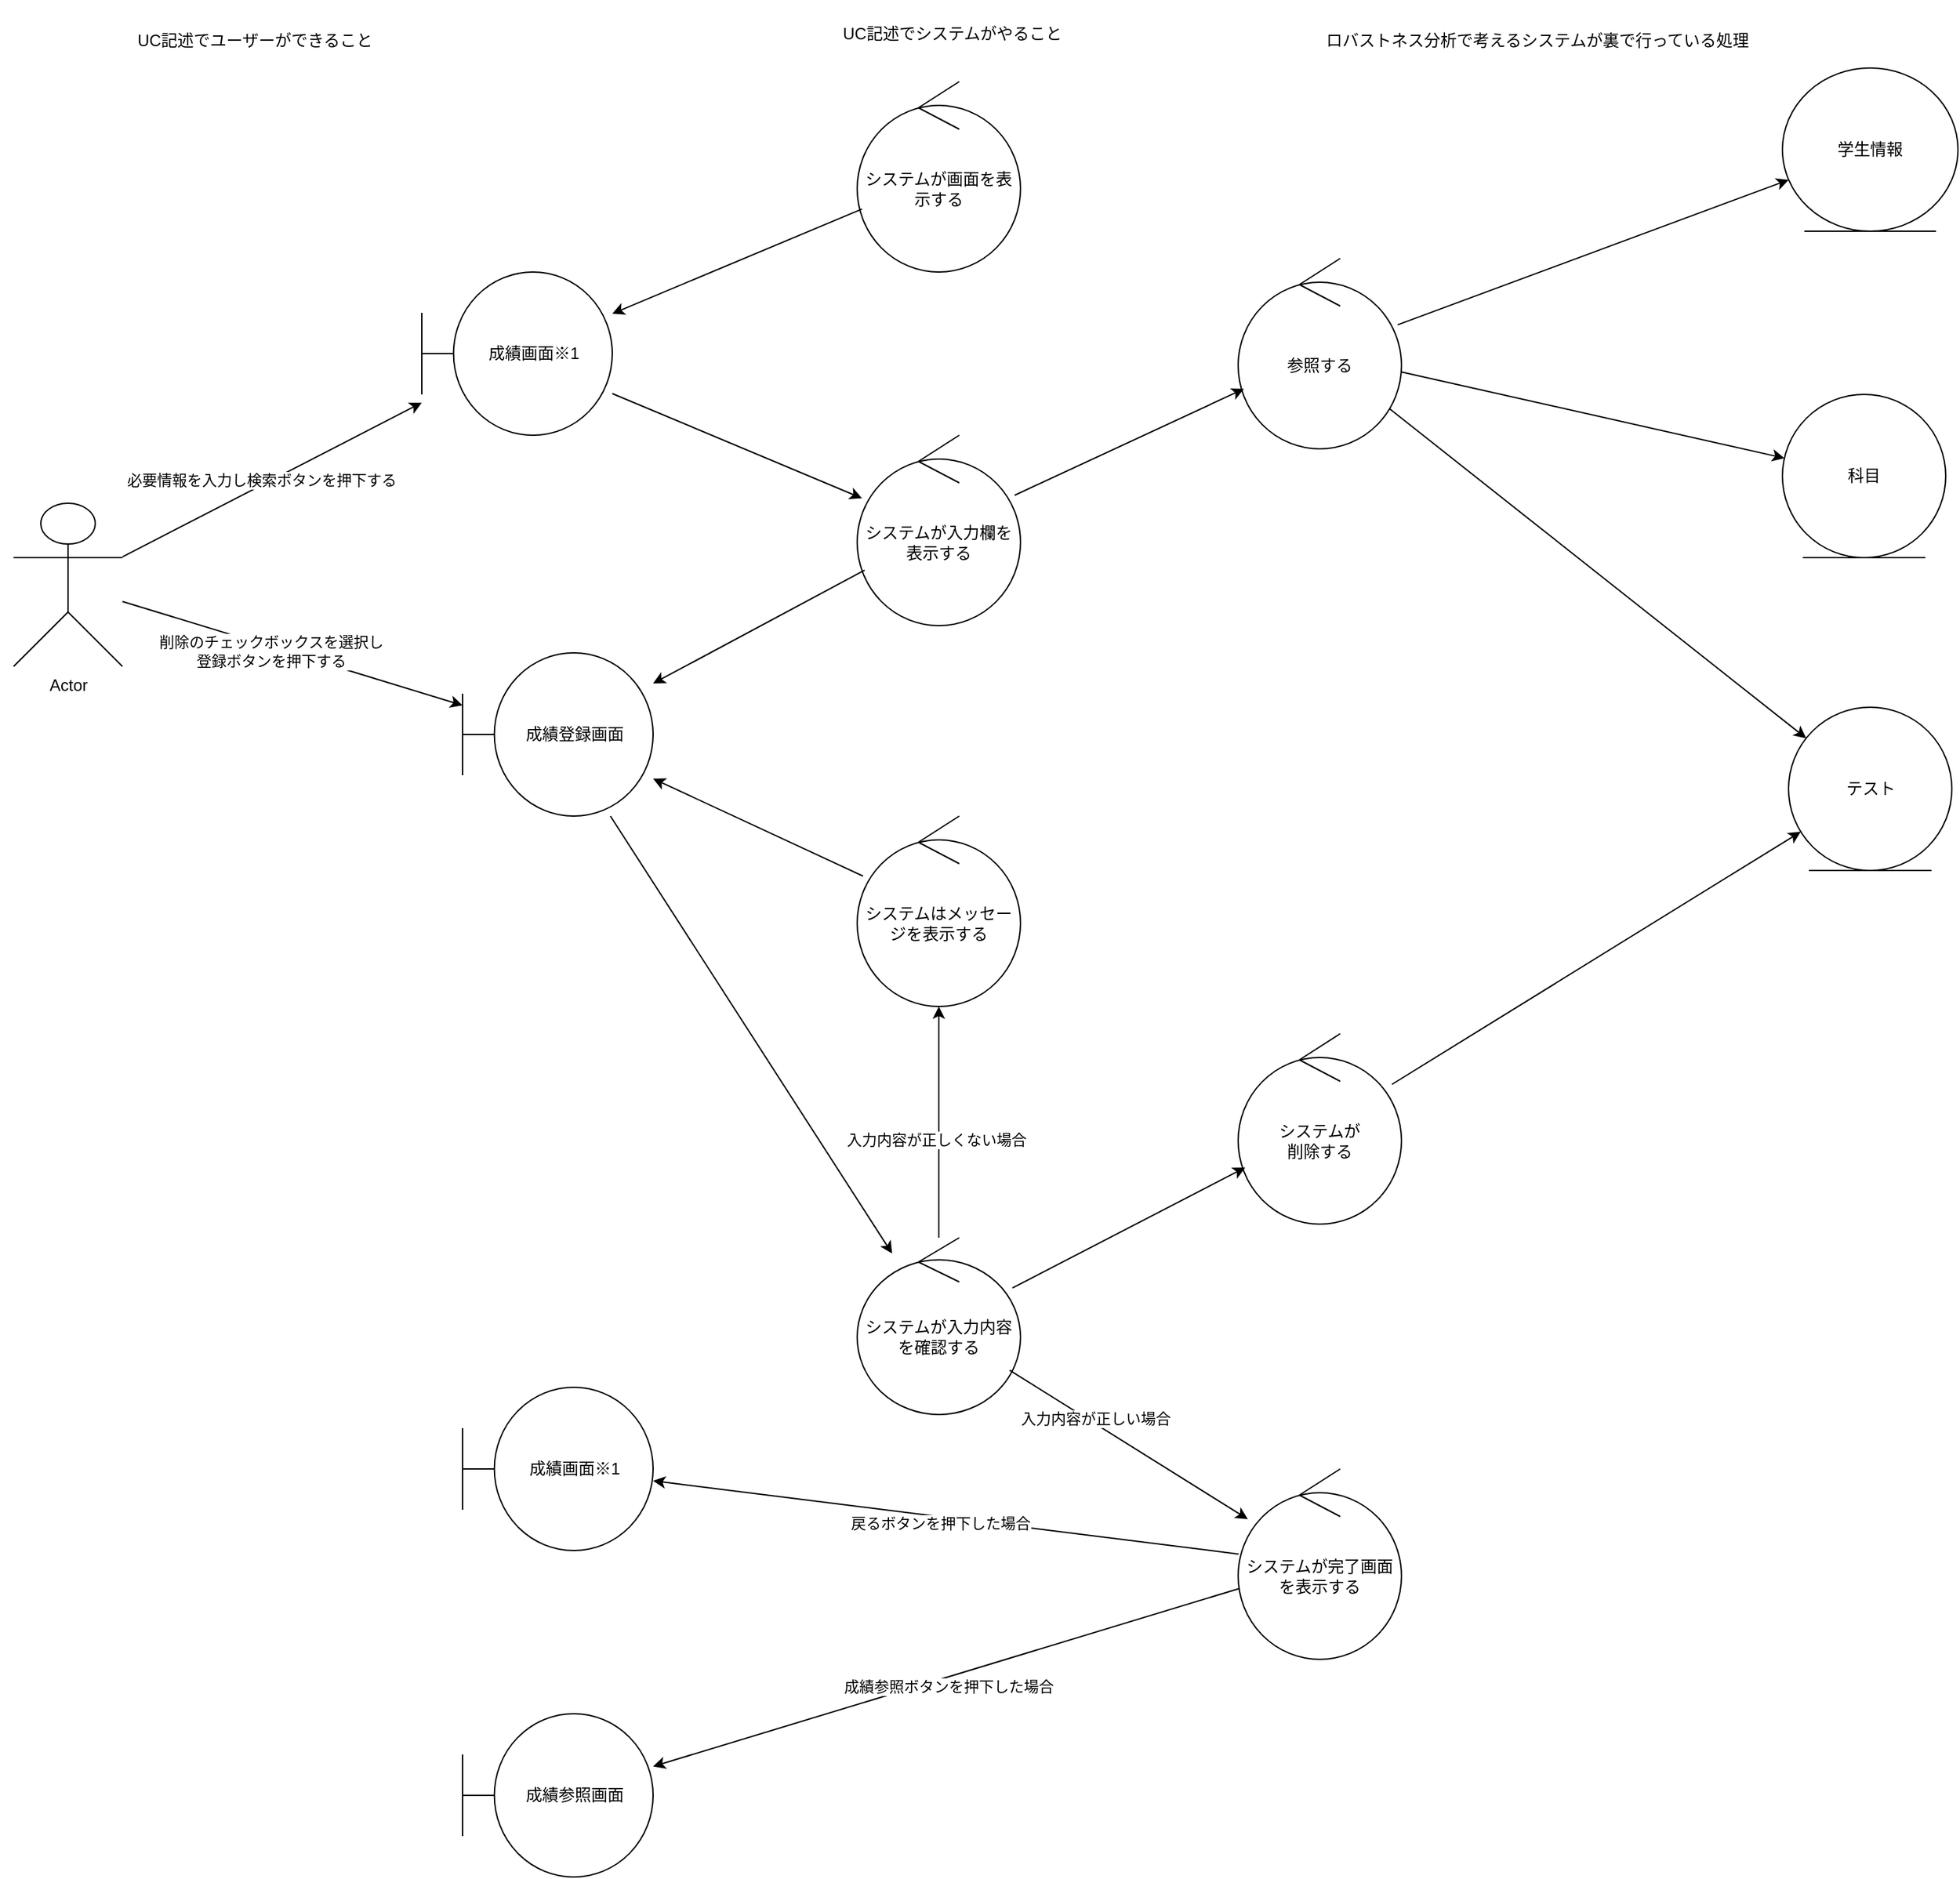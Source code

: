 <mxfile>
    <diagram name="成績削除" id="tPQ_4Ayl8UghLGK6yfs-">
        <mxGraphModel dx="351" dy="604" grid="1" gridSize="10" guides="1" tooltips="1" connect="1" arrows="1" fold="1" page="1" pageScale="1" pageWidth="827" pageHeight="1169" math="0" shadow="0">
            <root>
                <mxCell id="iqGMVEP5Wa7R6HNqfyNU-0"/>
                <mxCell id="iqGMVEP5Wa7R6HNqfyNU-1" parent="iqGMVEP5Wa7R6HNqfyNU-0"/>
                <mxCell id="iqGMVEP5Wa7R6HNqfyNU-5" value="ロバストネス分析で考えるシステムが裏で行っている処理" style="text;html=1;align=center;verticalAlign=middle;whiteSpace=wrap;rounded=0;" parent="iqGMVEP5Wa7R6HNqfyNU-1" vertex="1">
                    <mxGeometry x="1080" y="5" width="360" height="50" as="geometry"/>
                </mxCell>
                <mxCell id="iqGMVEP5Wa7R6HNqfyNU-6" value="UC記述でユーザーができること" style="text;html=1;align=center;verticalAlign=middle;whiteSpace=wrap;rounded=0;" parent="iqGMVEP5Wa7R6HNqfyNU-1" vertex="1">
                    <mxGeometry x="130" width="375" height="60" as="geometry"/>
                </mxCell>
                <mxCell id="iqGMVEP5Wa7R6HNqfyNU-7" value="UC記述でシステムがやること" style="text;html=1;align=center;verticalAlign=middle;whiteSpace=wrap;rounded=0;" parent="iqGMVEP5Wa7R6HNqfyNU-1" vertex="1">
                    <mxGeometry x="650" width="360" height="50" as="geometry"/>
                </mxCell>
                <mxCell id="iqGMVEP5Wa7R6HNqfyNU-8" style="rounded=0;orthogonalLoop=1;jettySize=auto;html=1;" parent="iqGMVEP5Wa7R6HNqfyNU-1" source="iqGMVEP5Wa7R6HNqfyNU-10" target="iqGMVEP5Wa7R6HNqfyNU-15" edge="1">
                    <mxGeometry relative="1" as="geometry">
                        <mxPoint x="300" y="601.17" as="sourcePoint"/>
                        <mxPoint x="637.25" y="353.839" as="targetPoint"/>
                    </mxGeometry>
                </mxCell>
                <mxCell id="iqGMVEP5Wa7R6HNqfyNU-9" value="必要情報を入力し検索ボタンを押下する" style="edgeLabel;html=1;align=center;verticalAlign=middle;resizable=0;points=[];" parent="iqGMVEP5Wa7R6HNqfyNU-8" vertex="1" connectable="0">
                    <mxGeometry x="-0.005" y="3" relative="1" as="geometry">
                        <mxPoint x="-6" y="2" as="offset"/>
                    </mxGeometry>
                </mxCell>
                <mxCell id="iqGMVEP5Wa7R6HNqfyNU-10" value="Actor" style="shape=umlActor;verticalLabelPosition=bottom;verticalAlign=top;html=1;outlineConnect=0;" parent="iqGMVEP5Wa7R6HNqfyNU-1" vertex="1">
                    <mxGeometry x="140" y="370" width="80" height="120" as="geometry"/>
                </mxCell>
                <mxCell id="iqGMVEP5Wa7R6HNqfyNU-11" value="システムはメッセージを表示する" style="ellipse;shape=umlControl;whiteSpace=wrap;html=1;" parent="iqGMVEP5Wa7R6HNqfyNU-1" vertex="1">
                    <mxGeometry x="760" y="600" width="120" height="140" as="geometry"/>
                </mxCell>
                <mxCell id="iqGMVEP5Wa7R6HNqfyNU-12" value="学生情報" style="ellipse;shape=umlEntity;whiteSpace=wrap;html=1;" parent="iqGMVEP5Wa7R6HNqfyNU-1" vertex="1">
                    <mxGeometry x="1440" y="50" width="129" height="120" as="geometry"/>
                </mxCell>
                <mxCell id="iqGMVEP5Wa7R6HNqfyNU-13" value="成績画面※1" style="shape=umlBoundary;whiteSpace=wrap;html=1;" parent="iqGMVEP5Wa7R6HNqfyNU-1" vertex="1">
                    <mxGeometry x="470" y="1020" width="140" height="120" as="geometry"/>
                </mxCell>
                <mxCell id="iqGMVEP5Wa7R6HNqfyNU-14" style="rounded=0;orthogonalLoop=1;jettySize=auto;html=1;" parent="iqGMVEP5Wa7R6HNqfyNU-1" source="iqGMVEP5Wa7R6HNqfyNU-15" target="iqGMVEP5Wa7R6HNqfyNU-16" edge="1">
                    <mxGeometry relative="1" as="geometry"/>
                </mxCell>
                <mxCell id="iqGMVEP5Wa7R6HNqfyNU-15" value="成績画面※1" style="shape=umlBoundary;whiteSpace=wrap;html=1;" parent="iqGMVEP5Wa7R6HNqfyNU-1" vertex="1">
                    <mxGeometry x="440" y="200" width="140" height="120" as="geometry"/>
                </mxCell>
                <mxCell id="iqGMVEP5Wa7R6HNqfyNU-16" value="システムが入力欄を表示する" style="ellipse;shape=umlControl;whiteSpace=wrap;html=1;" parent="iqGMVEP5Wa7R6HNqfyNU-1" vertex="1">
                    <mxGeometry x="760" y="320" width="120" height="140" as="geometry"/>
                </mxCell>
                <mxCell id="iqGMVEP5Wa7R6HNqfyNU-17" style="rounded=0;orthogonalLoop=1;jettySize=auto;html=1;" parent="iqGMVEP5Wa7R6HNqfyNU-1" source="iqGMVEP5Wa7R6HNqfyNU-19" target="iqGMVEP5Wa7R6HNqfyNU-38" edge="1">
                    <mxGeometry relative="1" as="geometry"/>
                </mxCell>
                <mxCell id="iqGMVEP5Wa7R6HNqfyNU-18" value="成績参照ボタンを押下した場合" style="edgeLabel;html=1;align=center;verticalAlign=middle;resizable=0;points=[];" parent="iqGMVEP5Wa7R6HNqfyNU-17" vertex="1" connectable="0">
                    <mxGeometry x="-0.181" y="6" relative="1" as="geometry">
                        <mxPoint x="-40" y="13" as="offset"/>
                    </mxGeometry>
                </mxCell>
                <mxCell id="iqGMVEP5Wa7R6HNqfyNU-19" value="システムが完了画面を表示する" style="ellipse;shape=umlControl;whiteSpace=wrap;html=1;" parent="iqGMVEP5Wa7R6HNqfyNU-1" vertex="1">
                    <mxGeometry x="1040" y="1080" width="120" height="140" as="geometry"/>
                </mxCell>
                <mxCell id="iqGMVEP5Wa7R6HNqfyNU-20" value="システムが画面を表示する" style="ellipse;shape=umlControl;whiteSpace=wrap;html=1;rotation=0;" parent="iqGMVEP5Wa7R6HNqfyNU-1" vertex="1">
                    <mxGeometry x="760" y="60" width="120" height="140" as="geometry"/>
                </mxCell>
                <mxCell id="iqGMVEP5Wa7R6HNqfyNU-21" style="rounded=0;orthogonalLoop=1;jettySize=auto;html=1;" parent="iqGMVEP5Wa7R6HNqfyNU-1" source="iqGMVEP5Wa7R6HNqfyNU-20" target="iqGMVEP5Wa7R6HNqfyNU-15" edge="1">
                    <mxGeometry relative="1" as="geometry"/>
                </mxCell>
                <mxCell id="iqGMVEP5Wa7R6HNqfyNU-22" value="科目" style="ellipse;shape=umlEntity;whiteSpace=wrap;html=1;" parent="iqGMVEP5Wa7R6HNqfyNU-1" vertex="1">
                    <mxGeometry x="1440" y="290" width="120" height="120" as="geometry"/>
                </mxCell>
                <mxCell id="iqGMVEP5Wa7R6HNqfyNU-23" style="rounded=0;orthogonalLoop=1;jettySize=auto;html=1;" parent="iqGMVEP5Wa7R6HNqfyNU-1" source="iqGMVEP5Wa7R6HNqfyNU-26" target="iqGMVEP5Wa7R6HNqfyNU-12" edge="1">
                    <mxGeometry relative="1" as="geometry"/>
                </mxCell>
                <mxCell id="iqGMVEP5Wa7R6HNqfyNU-24" style="rounded=0;orthogonalLoop=1;jettySize=auto;html=1;" parent="iqGMVEP5Wa7R6HNqfyNU-1" source="iqGMVEP5Wa7R6HNqfyNU-26" target="iqGMVEP5Wa7R6HNqfyNU-22" edge="1">
                    <mxGeometry relative="1" as="geometry"/>
                </mxCell>
                <mxCell id="iqGMVEP5Wa7R6HNqfyNU-25" style="rounded=0;orthogonalLoop=1;jettySize=auto;html=1;" parent="iqGMVEP5Wa7R6HNqfyNU-1" source="iqGMVEP5Wa7R6HNqfyNU-26" target="iqGMVEP5Wa7R6HNqfyNU-43" edge="1">
                    <mxGeometry relative="1" as="geometry"/>
                </mxCell>
                <mxCell id="iqGMVEP5Wa7R6HNqfyNU-26" value="参照する" style="ellipse;shape=umlControl;whiteSpace=wrap;html=1;" parent="iqGMVEP5Wa7R6HNqfyNU-1" vertex="1">
                    <mxGeometry x="1040" y="190" width="120" height="140" as="geometry"/>
                </mxCell>
                <mxCell id="iqGMVEP5Wa7R6HNqfyNU-27" style="rounded=0;orthogonalLoop=1;jettySize=auto;html=1;" parent="iqGMVEP5Wa7R6HNqfyNU-1" source="iqGMVEP5Wa7R6HNqfyNU-16" target="iqGMVEP5Wa7R6HNqfyNU-26" edge="1">
                    <mxGeometry relative="1" as="geometry"/>
                </mxCell>
                <mxCell id="iqGMVEP5Wa7R6HNqfyNU-28" value="成績登録画面" style="shape=umlBoundary;whiteSpace=wrap;html=1;" parent="iqGMVEP5Wa7R6HNqfyNU-1" vertex="1">
                    <mxGeometry x="470" y="480" width="140" height="120" as="geometry"/>
                </mxCell>
                <mxCell id="iqGMVEP5Wa7R6HNqfyNU-29" style="rounded=0;orthogonalLoop=1;jettySize=auto;html=1;" parent="iqGMVEP5Wa7R6HNqfyNU-1" source="iqGMVEP5Wa7R6HNqfyNU-16" target="iqGMVEP5Wa7R6HNqfyNU-28" edge="1">
                    <mxGeometry relative="1" as="geometry"/>
                </mxCell>
                <mxCell id="iqGMVEP5Wa7R6HNqfyNU-30" value="" style="endArrow=classic;html=1;rounded=0;" parent="iqGMVEP5Wa7R6HNqfyNU-1" source="iqGMVEP5Wa7R6HNqfyNU-10" target="iqGMVEP5Wa7R6HNqfyNU-28" edge="1">
                    <mxGeometry width="50" height="50" relative="1" as="geometry">
                        <mxPoint x="470" y="680" as="sourcePoint"/>
                        <mxPoint x="520" y="630" as="targetPoint"/>
                    </mxGeometry>
                </mxCell>
                <mxCell id="iqGMVEP5Wa7R6HNqfyNU-31" value="削除のチェックボックスを選択し&lt;div&gt;登録ボタンを押下する&lt;/div&gt;" style="edgeLabel;html=1;align=center;verticalAlign=middle;resizable=0;points=[];" parent="iqGMVEP5Wa7R6HNqfyNU-30" vertex="1" connectable="0">
                    <mxGeometry x="-0.121" y="-3" relative="1" as="geometry">
                        <mxPoint as="offset"/>
                    </mxGeometry>
                </mxCell>
                <mxCell id="iqGMVEP5Wa7R6HNqfyNU-32" value="システムが入力内容を確認する" style="ellipse;shape=umlControl;whiteSpace=wrap;html=1;" parent="iqGMVEP5Wa7R6HNqfyNU-1" vertex="1">
                    <mxGeometry x="760" y="910" width="120" height="130" as="geometry"/>
                </mxCell>
                <mxCell id="iqGMVEP5Wa7R6HNqfyNU-33" style="rounded=0;orthogonalLoop=1;jettySize=auto;html=1;" parent="iqGMVEP5Wa7R6HNqfyNU-1" source="iqGMVEP5Wa7R6HNqfyNU-28" target="iqGMVEP5Wa7R6HNqfyNU-32" edge="1">
                    <mxGeometry relative="1" as="geometry"/>
                </mxCell>
                <mxCell id="iqGMVEP5Wa7R6HNqfyNU-34" style="rounded=0;orthogonalLoop=1;jettySize=auto;html=1;" parent="iqGMVEP5Wa7R6HNqfyNU-1" source="iqGMVEP5Wa7R6HNqfyNU-32" target="iqGMVEP5Wa7R6HNqfyNU-11" edge="1">
                    <mxGeometry relative="1" as="geometry">
                        <mxPoint x="785" y="810" as="targetPoint"/>
                    </mxGeometry>
                </mxCell>
                <mxCell id="iqGMVEP5Wa7R6HNqfyNU-35" value="入力内容が正しくない場合" style="edgeLabel;html=1;align=center;verticalAlign=middle;resizable=0;points=[];" parent="iqGMVEP5Wa7R6HNqfyNU-34" vertex="1" connectable="0">
                    <mxGeometry x="-0.151" y="2" relative="1" as="geometry">
                        <mxPoint as="offset"/>
                    </mxGeometry>
                </mxCell>
                <mxCell id="iqGMVEP5Wa7R6HNqfyNU-36" style="rounded=0;orthogonalLoop=1;jettySize=auto;html=1;" parent="iqGMVEP5Wa7R6HNqfyNU-1" source="iqGMVEP5Wa7R6HNqfyNU-32" target="iqGMVEP5Wa7R6HNqfyNU-19" edge="1">
                    <mxGeometry relative="1" as="geometry"/>
                </mxCell>
                <mxCell id="5tqwW3MsDY9AGQh4rulx-0" value="入力内容が正しい場合" style="edgeLabel;html=1;align=center;verticalAlign=middle;resizable=0;points=[];" parent="iqGMVEP5Wa7R6HNqfyNU-36" vertex="1" connectable="0">
                    <mxGeometry x="-0.298" y="4" relative="1" as="geometry">
                        <mxPoint x="-1" as="offset"/>
                    </mxGeometry>
                </mxCell>
                <mxCell id="iqGMVEP5Wa7R6HNqfyNU-37" style="rounded=0;orthogonalLoop=1;jettySize=auto;html=1;" parent="iqGMVEP5Wa7R6HNqfyNU-1" source="iqGMVEP5Wa7R6HNqfyNU-11" target="iqGMVEP5Wa7R6HNqfyNU-28" edge="1">
                    <mxGeometry relative="1" as="geometry"/>
                </mxCell>
                <mxCell id="iqGMVEP5Wa7R6HNqfyNU-38" value="成績参照画面" style="shape=umlBoundary;whiteSpace=wrap;html=1;" parent="iqGMVEP5Wa7R6HNqfyNU-1" vertex="1">
                    <mxGeometry x="470" y="1260" width="140" height="120" as="geometry"/>
                </mxCell>
                <mxCell id="iqGMVEP5Wa7R6HNqfyNU-39" style="rounded=0;orthogonalLoop=1;jettySize=auto;html=1;" parent="iqGMVEP5Wa7R6HNqfyNU-1" source="iqGMVEP5Wa7R6HNqfyNU-19" target="iqGMVEP5Wa7R6HNqfyNU-13" edge="1">
                    <mxGeometry relative="1" as="geometry"/>
                </mxCell>
                <mxCell id="iqGMVEP5Wa7R6HNqfyNU-40" value="戻るボタンを押下した場合" style="edgeLabel;html=1;align=center;verticalAlign=middle;resizable=0;points=[];" parent="iqGMVEP5Wa7R6HNqfyNU-39" vertex="1" connectable="0">
                    <mxGeometry x="0.09" y="3" relative="1" as="geometry">
                        <mxPoint x="15" y="4" as="offset"/>
                    </mxGeometry>
                </mxCell>
                <mxCell id="iqGMVEP5Wa7R6HNqfyNU-41" style="rounded=0;orthogonalLoop=1;jettySize=auto;html=1;" parent="iqGMVEP5Wa7R6HNqfyNU-1" source="iqGMVEP5Wa7R6HNqfyNU-42" target="iqGMVEP5Wa7R6HNqfyNU-43" edge="1">
                    <mxGeometry relative="1" as="geometry"/>
                </mxCell>
                <mxCell id="iqGMVEP5Wa7R6HNqfyNU-42" value="システムが&lt;div&gt;削除する&lt;/div&gt;" style="ellipse;shape=umlControl;whiteSpace=wrap;html=1;" parent="iqGMVEP5Wa7R6HNqfyNU-1" vertex="1">
                    <mxGeometry x="1040" y="760" width="120" height="140" as="geometry"/>
                </mxCell>
                <mxCell id="iqGMVEP5Wa7R6HNqfyNU-43" value="テスト" style="ellipse;shape=umlEntity;whiteSpace=wrap;html=1;" parent="iqGMVEP5Wa7R6HNqfyNU-1" vertex="1">
                    <mxGeometry x="1444.5" y="520" width="120" height="120" as="geometry"/>
                </mxCell>
                <mxCell id="iqGMVEP5Wa7R6HNqfyNU-44" style="rounded=0;orthogonalLoop=1;jettySize=auto;html=1;" parent="iqGMVEP5Wa7R6HNqfyNU-1" source="iqGMVEP5Wa7R6HNqfyNU-32" target="iqGMVEP5Wa7R6HNqfyNU-42" edge="1">
                    <mxGeometry relative="1" as="geometry">
                        <mxPoint x="1105" y="840" as="targetPoint"/>
                    </mxGeometry>
                </mxCell>
            </root>
        </mxGraphModel>
    </diagram>
    <diagram name="成績登録" id="ZHBJEaq8kJ1HnSi4iVbD">
        <mxGraphModel dx="351" dy="604" grid="1" gridSize="10" guides="1" tooltips="1" connect="1" arrows="1" fold="1" page="1" pageScale="1" pageWidth="827" pageHeight="1169" math="0" shadow="0">
            <root>
                <mxCell id="27xLMo3zMggR8MKHDlqW-0"/>
                <mxCell id="27xLMo3zMggR8MKHDlqW-1" parent="27xLMo3zMggR8MKHDlqW-0"/>
                <mxCell id="27xLMo3zMggR8MKHDlqW-2" value="ロバストネス分析で考えるシステムが裏で行っている処理" style="text;html=1;align=center;verticalAlign=middle;whiteSpace=wrap;rounded=0;" parent="27xLMo3zMggR8MKHDlqW-1" vertex="1">
                    <mxGeometry x="1080" y="5" width="360" height="50" as="geometry"/>
                </mxCell>
                <mxCell id="27xLMo3zMggR8MKHDlqW-3" value="UC記述でユーザーができること" style="text;html=1;align=center;verticalAlign=middle;whiteSpace=wrap;rounded=0;" parent="27xLMo3zMggR8MKHDlqW-1" vertex="1">
                    <mxGeometry x="130" width="375" height="60" as="geometry"/>
                </mxCell>
                <mxCell id="27xLMo3zMggR8MKHDlqW-4" value="UC記述でシステムがやること" style="text;html=1;align=center;verticalAlign=middle;whiteSpace=wrap;rounded=0;" parent="27xLMo3zMggR8MKHDlqW-1" vertex="1">
                    <mxGeometry x="650" width="360" height="50" as="geometry"/>
                </mxCell>
                <mxCell id="27xLMo3zMggR8MKHDlqW-5" style="rounded=0;orthogonalLoop=1;jettySize=auto;html=1;" parent="27xLMo3zMggR8MKHDlqW-1" source="27xLMo3zMggR8MKHDlqW-7" target="27xLMo3zMggR8MKHDlqW-12" edge="1">
                    <mxGeometry relative="1" as="geometry">
                        <mxPoint x="300" y="601.17" as="sourcePoint"/>
                        <mxPoint x="637.25" y="353.839" as="targetPoint"/>
                    </mxGeometry>
                </mxCell>
                <mxCell id="27xLMo3zMggR8MKHDlqW-6" value="必要情報を入力し検索ボタンを押下する" style="edgeLabel;html=1;align=center;verticalAlign=middle;resizable=0;points=[];" parent="27xLMo3zMggR8MKHDlqW-5" vertex="1" connectable="0">
                    <mxGeometry x="-0.005" y="3" relative="1" as="geometry">
                        <mxPoint x="-6" y="2" as="offset"/>
                    </mxGeometry>
                </mxCell>
                <mxCell id="27xLMo3zMggR8MKHDlqW-7" value="Actor" style="shape=umlActor;verticalLabelPosition=bottom;verticalAlign=top;html=1;outlineConnect=0;" parent="27xLMo3zMggR8MKHDlqW-1" vertex="1">
                    <mxGeometry x="140" y="370" width="80" height="120" as="geometry"/>
                </mxCell>
                <mxCell id="27xLMo3zMggR8MKHDlqW-8" value="システムはメッセージを表示する" style="ellipse;shape=umlControl;whiteSpace=wrap;html=1;" parent="27xLMo3zMggR8MKHDlqW-1" vertex="1">
                    <mxGeometry x="760" y="600" width="120" height="140" as="geometry"/>
                </mxCell>
                <mxCell id="27xLMo3zMggR8MKHDlqW-9" value="学生情報" style="ellipse;shape=umlEntity;whiteSpace=wrap;html=1;" parent="27xLMo3zMggR8MKHDlqW-1" vertex="1">
                    <mxGeometry x="1440" y="50" width="129" height="120" as="geometry"/>
                </mxCell>
                <mxCell id="27xLMo3zMggR8MKHDlqW-10" value="成績画面※1" style="shape=umlBoundary;whiteSpace=wrap;html=1;" parent="27xLMo3zMggR8MKHDlqW-1" vertex="1">
                    <mxGeometry x="470" y="1020" width="140" height="120" as="geometry"/>
                </mxCell>
                <mxCell id="27xLMo3zMggR8MKHDlqW-11" style="rounded=0;orthogonalLoop=1;jettySize=auto;html=1;" parent="27xLMo3zMggR8MKHDlqW-1" source="27xLMo3zMggR8MKHDlqW-12" target="27xLMo3zMggR8MKHDlqW-13" edge="1">
                    <mxGeometry relative="1" as="geometry"/>
                </mxCell>
                <mxCell id="27xLMo3zMggR8MKHDlqW-12" value="成績画面※1" style="shape=umlBoundary;whiteSpace=wrap;html=1;" parent="27xLMo3zMggR8MKHDlqW-1" vertex="1">
                    <mxGeometry x="440" y="200" width="140" height="120" as="geometry"/>
                </mxCell>
                <mxCell id="27xLMo3zMggR8MKHDlqW-13" value="システムが入力欄を表示する" style="ellipse;shape=umlControl;whiteSpace=wrap;html=1;" parent="27xLMo3zMggR8MKHDlqW-1" vertex="1">
                    <mxGeometry x="760" y="320" width="120" height="140" as="geometry"/>
                </mxCell>
                <mxCell id="27xLMo3zMggR8MKHDlqW-14" style="rounded=0;orthogonalLoop=1;jettySize=auto;html=1;" parent="27xLMo3zMggR8MKHDlqW-1" source="27xLMo3zMggR8MKHDlqW-16" target="27xLMo3zMggR8MKHDlqW-36" edge="1">
                    <mxGeometry relative="1" as="geometry"/>
                </mxCell>
                <mxCell id="27xLMo3zMggR8MKHDlqW-15" value="成績参照ボタンを押下した場合" style="edgeLabel;html=1;align=center;verticalAlign=middle;resizable=0;points=[];" parent="27xLMo3zMggR8MKHDlqW-14" vertex="1" connectable="0">
                    <mxGeometry x="-0.181" y="6" relative="1" as="geometry">
                        <mxPoint x="-40" y="13" as="offset"/>
                    </mxGeometry>
                </mxCell>
                <mxCell id="27xLMo3zMggR8MKHDlqW-16" value="システムが完了画面を表示する" style="ellipse;shape=umlControl;whiteSpace=wrap;html=1;" parent="27xLMo3zMggR8MKHDlqW-1" vertex="1">
                    <mxGeometry x="1040" y="1080" width="120" height="140" as="geometry"/>
                </mxCell>
                <mxCell id="27xLMo3zMggR8MKHDlqW-17" value="システムが画面を表示する" style="ellipse;shape=umlControl;whiteSpace=wrap;html=1;rotation=0;" parent="27xLMo3zMggR8MKHDlqW-1" vertex="1">
                    <mxGeometry x="760" y="60" width="120" height="140" as="geometry"/>
                </mxCell>
                <mxCell id="27xLMo3zMggR8MKHDlqW-18" style="rounded=0;orthogonalLoop=1;jettySize=auto;html=1;" parent="27xLMo3zMggR8MKHDlqW-1" source="27xLMo3zMggR8MKHDlqW-17" target="27xLMo3zMggR8MKHDlqW-12" edge="1">
                    <mxGeometry relative="1" as="geometry"/>
                </mxCell>
                <mxCell id="27xLMo3zMggR8MKHDlqW-19" value="科目" style="ellipse;shape=umlEntity;whiteSpace=wrap;html=1;" parent="27xLMo3zMggR8MKHDlqW-1" vertex="1">
                    <mxGeometry x="1440" y="290" width="120" height="120" as="geometry"/>
                </mxCell>
                <mxCell id="27xLMo3zMggR8MKHDlqW-20" style="rounded=0;orthogonalLoop=1;jettySize=auto;html=1;" parent="27xLMo3zMggR8MKHDlqW-1" source="27xLMo3zMggR8MKHDlqW-23" target="27xLMo3zMggR8MKHDlqW-9" edge="1">
                    <mxGeometry relative="1" as="geometry"/>
                </mxCell>
                <mxCell id="27xLMo3zMggR8MKHDlqW-21" style="rounded=0;orthogonalLoop=1;jettySize=auto;html=1;" parent="27xLMo3zMggR8MKHDlqW-1" source="27xLMo3zMggR8MKHDlqW-23" target="27xLMo3zMggR8MKHDlqW-19" edge="1">
                    <mxGeometry relative="1" as="geometry"/>
                </mxCell>
                <mxCell id="27xLMo3zMggR8MKHDlqW-22" style="rounded=0;orthogonalLoop=1;jettySize=auto;html=1;" parent="27xLMo3zMggR8MKHDlqW-1" source="27xLMo3zMggR8MKHDlqW-23" target="27xLMo3zMggR8MKHDlqW-41" edge="1">
                    <mxGeometry relative="1" as="geometry"/>
                </mxCell>
                <mxCell id="27xLMo3zMggR8MKHDlqW-23" value="参照する" style="ellipse;shape=umlControl;whiteSpace=wrap;html=1;" parent="27xLMo3zMggR8MKHDlqW-1" vertex="1">
                    <mxGeometry x="1040" y="190" width="120" height="140" as="geometry"/>
                </mxCell>
                <mxCell id="27xLMo3zMggR8MKHDlqW-24" style="rounded=0;orthogonalLoop=1;jettySize=auto;html=1;" parent="27xLMo3zMggR8MKHDlqW-1" source="27xLMo3zMggR8MKHDlqW-13" target="27xLMo3zMggR8MKHDlqW-23" edge="1">
                    <mxGeometry relative="1" as="geometry"/>
                </mxCell>
                <mxCell id="27xLMo3zMggR8MKHDlqW-25" value="成績登録画面" style="shape=umlBoundary;whiteSpace=wrap;html=1;" parent="27xLMo3zMggR8MKHDlqW-1" vertex="1">
                    <mxGeometry x="470" y="480" width="140" height="120" as="geometry"/>
                </mxCell>
                <mxCell id="27xLMo3zMggR8MKHDlqW-26" style="rounded=0;orthogonalLoop=1;jettySize=auto;html=1;" parent="27xLMo3zMggR8MKHDlqW-1" source="27xLMo3zMggR8MKHDlqW-13" target="27xLMo3zMggR8MKHDlqW-25" edge="1">
                    <mxGeometry relative="1" as="geometry"/>
                </mxCell>
                <mxCell id="27xLMo3zMggR8MKHDlqW-27" value="" style="endArrow=classic;html=1;rounded=0;" parent="27xLMo3zMggR8MKHDlqW-1" source="27xLMo3zMggR8MKHDlqW-7" target="27xLMo3zMggR8MKHDlqW-25" edge="1">
                    <mxGeometry width="50" height="50" relative="1" as="geometry">
                        <mxPoint x="470" y="680" as="sourcePoint"/>
                        <mxPoint x="520" y="630" as="targetPoint"/>
                    </mxGeometry>
                </mxCell>
                <mxCell id="27xLMo3zMggR8MKHDlqW-28" value="必要情報を入力し登録ボタンを押下する" style="edgeLabel;html=1;align=center;verticalAlign=middle;resizable=0;points=[];" parent="27xLMo3zMggR8MKHDlqW-27" vertex="1" connectable="0">
                    <mxGeometry x="-0.121" y="-3" relative="1" as="geometry">
                        <mxPoint as="offset"/>
                    </mxGeometry>
                </mxCell>
                <mxCell id="27xLMo3zMggR8MKHDlqW-29" value="システムが入力内容を確認する" style="ellipse;shape=umlControl;whiteSpace=wrap;html=1;" parent="27xLMo3zMggR8MKHDlqW-1" vertex="1">
                    <mxGeometry x="760" y="910" width="120" height="130" as="geometry"/>
                </mxCell>
                <mxCell id="27xLMo3zMggR8MKHDlqW-30" style="rounded=0;orthogonalLoop=1;jettySize=auto;html=1;" parent="27xLMo3zMggR8MKHDlqW-1" source="27xLMo3zMggR8MKHDlqW-25" target="27xLMo3zMggR8MKHDlqW-29" edge="1">
                    <mxGeometry relative="1" as="geometry"/>
                </mxCell>
                <mxCell id="27xLMo3zMggR8MKHDlqW-31" style="rounded=0;orthogonalLoop=1;jettySize=auto;html=1;" parent="27xLMo3zMggR8MKHDlqW-1" source="27xLMo3zMggR8MKHDlqW-29" target="27xLMo3zMggR8MKHDlqW-8" edge="1">
                    <mxGeometry relative="1" as="geometry">
                        <mxPoint x="785" y="810" as="targetPoint"/>
                    </mxGeometry>
                </mxCell>
                <mxCell id="27xLMo3zMggR8MKHDlqW-32" value="入力内容が正しくない場合" style="edgeLabel;html=1;align=center;verticalAlign=middle;resizable=0;points=[];" parent="27xLMo3zMggR8MKHDlqW-31" vertex="1" connectable="0">
                    <mxGeometry x="-0.151" y="2" relative="1" as="geometry">
                        <mxPoint as="offset"/>
                    </mxGeometry>
                </mxCell>
                <mxCell id="27xLMo3zMggR8MKHDlqW-33" style="rounded=0;orthogonalLoop=1;jettySize=auto;html=1;" parent="27xLMo3zMggR8MKHDlqW-1" source="27xLMo3zMggR8MKHDlqW-29" target="27xLMo3zMggR8MKHDlqW-16" edge="1">
                    <mxGeometry relative="1" as="geometry"/>
                </mxCell>
                <mxCell id="27xLMo3zMggR8MKHDlqW-34" value="入力内容が正しい場合" style="edgeLabel;html=1;align=center;verticalAlign=middle;resizable=0;points=[];" parent="27xLMo3zMggR8MKHDlqW-33" vertex="1" connectable="0">
                    <mxGeometry x="-0.298" y="4" relative="1" as="geometry">
                        <mxPoint x="-1" as="offset"/>
                    </mxGeometry>
                </mxCell>
                <mxCell id="27xLMo3zMggR8MKHDlqW-35" style="rounded=0;orthogonalLoop=1;jettySize=auto;html=1;" parent="27xLMo3zMggR8MKHDlqW-1" source="27xLMo3zMggR8MKHDlqW-8" target="27xLMo3zMggR8MKHDlqW-25" edge="1">
                    <mxGeometry relative="1" as="geometry"/>
                </mxCell>
                <mxCell id="27xLMo3zMggR8MKHDlqW-36" value="成績参照画面" style="shape=umlBoundary;whiteSpace=wrap;html=1;" parent="27xLMo3zMggR8MKHDlqW-1" vertex="1">
                    <mxGeometry x="470" y="1260" width="140" height="120" as="geometry"/>
                </mxCell>
                <mxCell id="27xLMo3zMggR8MKHDlqW-37" style="rounded=0;orthogonalLoop=1;jettySize=auto;html=1;" parent="27xLMo3zMggR8MKHDlqW-1" source="27xLMo3zMggR8MKHDlqW-16" target="27xLMo3zMggR8MKHDlqW-10" edge="1">
                    <mxGeometry relative="1" as="geometry"/>
                </mxCell>
                <mxCell id="27xLMo3zMggR8MKHDlqW-38" value="戻るボタンを押下した場合" style="edgeLabel;html=1;align=center;verticalAlign=middle;resizable=0;points=[];" parent="27xLMo3zMggR8MKHDlqW-37" vertex="1" connectable="0">
                    <mxGeometry x="0.09" y="3" relative="1" as="geometry">
                        <mxPoint x="15" y="4" as="offset"/>
                    </mxGeometry>
                </mxCell>
                <mxCell id="27xLMo3zMggR8MKHDlqW-39" style="rounded=0;orthogonalLoop=1;jettySize=auto;html=1;" parent="27xLMo3zMggR8MKHDlqW-1" source="27xLMo3zMggR8MKHDlqW-40" target="27xLMo3zMggR8MKHDlqW-41" edge="1">
                    <mxGeometry relative="1" as="geometry"/>
                </mxCell>
                <mxCell id="27xLMo3zMggR8MKHDlqW-40" value="システムが&lt;div&gt;登録する&lt;/div&gt;" style="ellipse;shape=umlControl;whiteSpace=wrap;html=1;" parent="27xLMo3zMggR8MKHDlqW-1" vertex="1">
                    <mxGeometry x="1040" y="760" width="120" height="140" as="geometry"/>
                </mxCell>
                <mxCell id="27xLMo3zMggR8MKHDlqW-41" value="テスト" style="ellipse;shape=umlEntity;whiteSpace=wrap;html=1;" parent="27xLMo3zMggR8MKHDlqW-1" vertex="1">
                    <mxGeometry x="1444.5" y="520" width="120" height="120" as="geometry"/>
                </mxCell>
                <mxCell id="27xLMo3zMggR8MKHDlqW-42" style="rounded=0;orthogonalLoop=1;jettySize=auto;html=1;" parent="27xLMo3zMggR8MKHDlqW-1" source="27xLMo3zMggR8MKHDlqW-29" target="27xLMo3zMggR8MKHDlqW-40" edge="1">
                    <mxGeometry relative="1" as="geometry">
                        <mxPoint x="1105" y="840" as="targetPoint"/>
                    </mxGeometry>
                </mxCell>
            </root>
        </mxGraphModel>
    </diagram>
    <diagram name="成績更新" id="1B8FbbC8Jbc4BjmXwOCe">
        <mxGraphModel dx="351" dy="604" grid="1" gridSize="10" guides="1" tooltips="1" connect="1" arrows="1" fold="1" page="1" pageScale="1" pageWidth="827" pageHeight="1169" math="0" shadow="0">
            <root>
                <mxCell id="mTkdLLw_qoeL-EFixERw-0"/>
                <mxCell id="mTkdLLw_qoeL-EFixERw-1" parent="mTkdLLw_qoeL-EFixERw-0"/>
                <mxCell id="mTkdLLw_qoeL-EFixERw-2" value="ロバストネス分析で考えるシステムが裏で行っている処理" style="text;html=1;align=center;verticalAlign=middle;whiteSpace=wrap;rounded=0;" parent="mTkdLLw_qoeL-EFixERw-1" vertex="1">
                    <mxGeometry x="1080" y="5" width="360" height="50" as="geometry"/>
                </mxCell>
                <mxCell id="mTkdLLw_qoeL-EFixERw-3" value="UC記述でユーザーができること" style="text;html=1;align=center;verticalAlign=middle;whiteSpace=wrap;rounded=0;" parent="mTkdLLw_qoeL-EFixERw-1" vertex="1">
                    <mxGeometry x="130" width="375" height="60" as="geometry"/>
                </mxCell>
                <mxCell id="mTkdLLw_qoeL-EFixERw-4" value="UC記述でシステムがやること" style="text;html=1;align=center;verticalAlign=middle;whiteSpace=wrap;rounded=0;" parent="mTkdLLw_qoeL-EFixERw-1" vertex="1">
                    <mxGeometry x="650" width="360" height="50" as="geometry"/>
                </mxCell>
                <mxCell id="mTkdLLw_qoeL-EFixERw-5" style="rounded=0;orthogonalLoop=1;jettySize=auto;html=1;" parent="mTkdLLw_qoeL-EFixERw-1" source="mTkdLLw_qoeL-EFixERw-7" target="mTkdLLw_qoeL-EFixERw-12" edge="1">
                    <mxGeometry relative="1" as="geometry">
                        <mxPoint x="300" y="601.17" as="sourcePoint"/>
                        <mxPoint x="637.25" y="353.839" as="targetPoint"/>
                    </mxGeometry>
                </mxCell>
                <mxCell id="mTkdLLw_qoeL-EFixERw-6" value="必要情報を入力し検索ボタンを押下する" style="edgeLabel;html=1;align=center;verticalAlign=middle;resizable=0;points=[];" parent="mTkdLLw_qoeL-EFixERw-5" vertex="1" connectable="0">
                    <mxGeometry x="-0.005" y="3" relative="1" as="geometry">
                        <mxPoint x="-6" y="2" as="offset"/>
                    </mxGeometry>
                </mxCell>
                <mxCell id="mTkdLLw_qoeL-EFixERw-7" value="Actor" style="shape=umlActor;verticalLabelPosition=bottom;verticalAlign=top;html=1;outlineConnect=0;" parent="mTkdLLw_qoeL-EFixERw-1" vertex="1">
                    <mxGeometry x="140" y="370" width="80" height="120" as="geometry"/>
                </mxCell>
                <mxCell id="mTkdLLw_qoeL-EFixERw-8" value="システムはメッセージを表示する" style="ellipse;shape=umlControl;whiteSpace=wrap;html=1;" parent="mTkdLLw_qoeL-EFixERw-1" vertex="1">
                    <mxGeometry x="760" y="600" width="120" height="140" as="geometry"/>
                </mxCell>
                <mxCell id="mTkdLLw_qoeL-EFixERw-9" value="学生情報" style="ellipse;shape=umlEntity;whiteSpace=wrap;html=1;" parent="mTkdLLw_qoeL-EFixERw-1" vertex="1">
                    <mxGeometry x="1440" y="50" width="129" height="120" as="geometry"/>
                </mxCell>
                <mxCell id="mTkdLLw_qoeL-EFixERw-10" value="成績画面※1" style="shape=umlBoundary;whiteSpace=wrap;html=1;" parent="mTkdLLw_qoeL-EFixERw-1" vertex="1">
                    <mxGeometry x="470" y="1020" width="140" height="120" as="geometry"/>
                </mxCell>
                <mxCell id="mTkdLLw_qoeL-EFixERw-11" style="rounded=0;orthogonalLoop=1;jettySize=auto;html=1;" parent="mTkdLLw_qoeL-EFixERw-1" source="mTkdLLw_qoeL-EFixERw-12" target="mTkdLLw_qoeL-EFixERw-13" edge="1">
                    <mxGeometry relative="1" as="geometry"/>
                </mxCell>
                <mxCell id="mTkdLLw_qoeL-EFixERw-12" value="成績画面※1" style="shape=umlBoundary;whiteSpace=wrap;html=1;" parent="mTkdLLw_qoeL-EFixERw-1" vertex="1">
                    <mxGeometry x="440" y="200" width="140" height="120" as="geometry"/>
                </mxCell>
                <mxCell id="mTkdLLw_qoeL-EFixERw-13" value="システムが入力欄を表示する" style="ellipse;shape=umlControl;whiteSpace=wrap;html=1;" parent="mTkdLLw_qoeL-EFixERw-1" vertex="1">
                    <mxGeometry x="760" y="320" width="120" height="140" as="geometry"/>
                </mxCell>
                <mxCell id="mTkdLLw_qoeL-EFixERw-14" style="rounded=0;orthogonalLoop=1;jettySize=auto;html=1;" parent="mTkdLLw_qoeL-EFixERw-1" source="mTkdLLw_qoeL-EFixERw-16" target="mTkdLLw_qoeL-EFixERw-36" edge="1">
                    <mxGeometry relative="1" as="geometry"/>
                </mxCell>
                <mxCell id="mTkdLLw_qoeL-EFixERw-15" value="成績参照ボタンを押下した場合" style="edgeLabel;html=1;align=center;verticalAlign=middle;resizable=0;points=[];" parent="mTkdLLw_qoeL-EFixERw-14" vertex="1" connectable="0">
                    <mxGeometry x="-0.181" y="6" relative="1" as="geometry">
                        <mxPoint x="-40" y="13" as="offset"/>
                    </mxGeometry>
                </mxCell>
                <mxCell id="mTkdLLw_qoeL-EFixERw-16" value="システムが完了画面を表示する" style="ellipse;shape=umlControl;whiteSpace=wrap;html=1;" parent="mTkdLLw_qoeL-EFixERw-1" vertex="1">
                    <mxGeometry x="1040" y="1080" width="120" height="140" as="geometry"/>
                </mxCell>
                <mxCell id="mTkdLLw_qoeL-EFixERw-17" value="システムが画面を表示する" style="ellipse;shape=umlControl;whiteSpace=wrap;html=1;rotation=0;" parent="mTkdLLw_qoeL-EFixERw-1" vertex="1">
                    <mxGeometry x="760" y="60" width="120" height="140" as="geometry"/>
                </mxCell>
                <mxCell id="mTkdLLw_qoeL-EFixERw-18" style="rounded=0;orthogonalLoop=1;jettySize=auto;html=1;" parent="mTkdLLw_qoeL-EFixERw-1" source="mTkdLLw_qoeL-EFixERw-17" target="mTkdLLw_qoeL-EFixERw-12" edge="1">
                    <mxGeometry relative="1" as="geometry"/>
                </mxCell>
                <mxCell id="mTkdLLw_qoeL-EFixERw-19" value="科目" style="ellipse;shape=umlEntity;whiteSpace=wrap;html=1;" parent="mTkdLLw_qoeL-EFixERw-1" vertex="1">
                    <mxGeometry x="1440" y="290" width="120" height="120" as="geometry"/>
                </mxCell>
                <mxCell id="mTkdLLw_qoeL-EFixERw-20" style="rounded=0;orthogonalLoop=1;jettySize=auto;html=1;" parent="mTkdLLw_qoeL-EFixERw-1" source="mTkdLLw_qoeL-EFixERw-23" target="mTkdLLw_qoeL-EFixERw-9" edge="1">
                    <mxGeometry relative="1" as="geometry"/>
                </mxCell>
                <mxCell id="mTkdLLw_qoeL-EFixERw-21" style="rounded=0;orthogonalLoop=1;jettySize=auto;html=1;" parent="mTkdLLw_qoeL-EFixERw-1" source="mTkdLLw_qoeL-EFixERw-23" target="mTkdLLw_qoeL-EFixERw-19" edge="1">
                    <mxGeometry relative="1" as="geometry"/>
                </mxCell>
                <mxCell id="mTkdLLw_qoeL-EFixERw-22" style="rounded=0;orthogonalLoop=1;jettySize=auto;html=1;" parent="mTkdLLw_qoeL-EFixERw-1" source="mTkdLLw_qoeL-EFixERw-23" target="mTkdLLw_qoeL-EFixERw-41" edge="1">
                    <mxGeometry relative="1" as="geometry"/>
                </mxCell>
                <mxCell id="mTkdLLw_qoeL-EFixERw-23" value="参照する" style="ellipse;shape=umlControl;whiteSpace=wrap;html=1;" parent="mTkdLLw_qoeL-EFixERw-1" vertex="1">
                    <mxGeometry x="1040" y="190" width="120" height="140" as="geometry"/>
                </mxCell>
                <mxCell id="mTkdLLw_qoeL-EFixERw-24" style="rounded=0;orthogonalLoop=1;jettySize=auto;html=1;" parent="mTkdLLw_qoeL-EFixERw-1" source="mTkdLLw_qoeL-EFixERw-13" target="mTkdLLw_qoeL-EFixERw-23" edge="1">
                    <mxGeometry relative="1" as="geometry"/>
                </mxCell>
                <mxCell id="mTkdLLw_qoeL-EFixERw-25" value="成績登録画面" style="shape=umlBoundary;whiteSpace=wrap;html=1;" parent="mTkdLLw_qoeL-EFixERw-1" vertex="1">
                    <mxGeometry x="470" y="480" width="140" height="120" as="geometry"/>
                </mxCell>
                <mxCell id="mTkdLLw_qoeL-EFixERw-26" style="rounded=0;orthogonalLoop=1;jettySize=auto;html=1;" parent="mTkdLLw_qoeL-EFixERw-1" source="mTkdLLw_qoeL-EFixERw-13" target="mTkdLLw_qoeL-EFixERw-25" edge="1">
                    <mxGeometry relative="1" as="geometry"/>
                </mxCell>
                <mxCell id="mTkdLLw_qoeL-EFixERw-27" value="" style="endArrow=classic;html=1;rounded=0;" parent="mTkdLLw_qoeL-EFixERw-1" source="mTkdLLw_qoeL-EFixERw-7" target="mTkdLLw_qoeL-EFixERw-25" edge="1">
                    <mxGeometry width="50" height="50" relative="1" as="geometry">
                        <mxPoint x="470" y="680" as="sourcePoint"/>
                        <mxPoint x="520" y="630" as="targetPoint"/>
                    </mxGeometry>
                </mxCell>
                <mxCell id="mTkdLLw_qoeL-EFixERw-28" value="必要情報を入力し登録ボタンを押下する" style="edgeLabel;html=1;align=center;verticalAlign=middle;resizable=0;points=[];" parent="mTkdLLw_qoeL-EFixERw-27" vertex="1" connectable="0">
                    <mxGeometry x="-0.121" y="-3" relative="1" as="geometry">
                        <mxPoint as="offset"/>
                    </mxGeometry>
                </mxCell>
                <mxCell id="mTkdLLw_qoeL-EFixERw-29" value="システムが入力内容を確認する" style="ellipse;shape=umlControl;whiteSpace=wrap;html=1;" parent="mTkdLLw_qoeL-EFixERw-1" vertex="1">
                    <mxGeometry x="760" y="910" width="120" height="130" as="geometry"/>
                </mxCell>
                <mxCell id="mTkdLLw_qoeL-EFixERw-30" style="rounded=0;orthogonalLoop=1;jettySize=auto;html=1;" parent="mTkdLLw_qoeL-EFixERw-1" source="mTkdLLw_qoeL-EFixERw-25" target="mTkdLLw_qoeL-EFixERw-29" edge="1">
                    <mxGeometry relative="1" as="geometry"/>
                </mxCell>
                <mxCell id="mTkdLLw_qoeL-EFixERw-31" style="rounded=0;orthogonalLoop=1;jettySize=auto;html=1;" parent="mTkdLLw_qoeL-EFixERw-1" source="mTkdLLw_qoeL-EFixERw-29" target="mTkdLLw_qoeL-EFixERw-8" edge="1">
                    <mxGeometry relative="1" as="geometry">
                        <mxPoint x="785" y="810" as="targetPoint"/>
                    </mxGeometry>
                </mxCell>
                <mxCell id="mTkdLLw_qoeL-EFixERw-32" value="入力内容が正しくない場合" style="edgeLabel;html=1;align=center;verticalAlign=middle;resizable=0;points=[];" parent="mTkdLLw_qoeL-EFixERw-31" vertex="1" connectable="0">
                    <mxGeometry x="-0.151" y="2" relative="1" as="geometry">
                        <mxPoint as="offset"/>
                    </mxGeometry>
                </mxCell>
                <mxCell id="mTkdLLw_qoeL-EFixERw-33" style="rounded=0;orthogonalLoop=1;jettySize=auto;html=1;" parent="mTkdLLw_qoeL-EFixERw-1" source="mTkdLLw_qoeL-EFixERw-29" target="mTkdLLw_qoeL-EFixERw-16" edge="1">
                    <mxGeometry relative="1" as="geometry"/>
                </mxCell>
                <mxCell id="mTkdLLw_qoeL-EFixERw-34" value="入力内容が正しい場合" style="edgeLabel;html=1;align=center;verticalAlign=middle;resizable=0;points=[];" parent="mTkdLLw_qoeL-EFixERw-33" vertex="1" connectable="0">
                    <mxGeometry x="-0.298" y="4" relative="1" as="geometry">
                        <mxPoint x="-1" as="offset"/>
                    </mxGeometry>
                </mxCell>
                <mxCell id="mTkdLLw_qoeL-EFixERw-35" style="rounded=0;orthogonalLoop=1;jettySize=auto;html=1;" parent="mTkdLLw_qoeL-EFixERw-1" source="mTkdLLw_qoeL-EFixERw-8" target="mTkdLLw_qoeL-EFixERw-25" edge="1">
                    <mxGeometry relative="1" as="geometry"/>
                </mxCell>
                <mxCell id="mTkdLLw_qoeL-EFixERw-36" value="成績参照画面" style="shape=umlBoundary;whiteSpace=wrap;html=1;" parent="mTkdLLw_qoeL-EFixERw-1" vertex="1">
                    <mxGeometry x="470" y="1260" width="140" height="120" as="geometry"/>
                </mxCell>
                <mxCell id="mTkdLLw_qoeL-EFixERw-37" style="rounded=0;orthogonalLoop=1;jettySize=auto;html=1;" parent="mTkdLLw_qoeL-EFixERw-1" source="mTkdLLw_qoeL-EFixERw-16" target="mTkdLLw_qoeL-EFixERw-10" edge="1">
                    <mxGeometry relative="1" as="geometry"/>
                </mxCell>
                <mxCell id="mTkdLLw_qoeL-EFixERw-38" value="戻るボタンを押下した場合" style="edgeLabel;html=1;align=center;verticalAlign=middle;resizable=0;points=[];" parent="mTkdLLw_qoeL-EFixERw-37" vertex="1" connectable="0">
                    <mxGeometry x="0.09" y="3" relative="1" as="geometry">
                        <mxPoint x="15" y="4" as="offset"/>
                    </mxGeometry>
                </mxCell>
                <mxCell id="mTkdLLw_qoeL-EFixERw-39" style="rounded=0;orthogonalLoop=1;jettySize=auto;html=1;" parent="mTkdLLw_qoeL-EFixERw-1" source="mTkdLLw_qoeL-EFixERw-40" target="mTkdLLw_qoeL-EFixERw-41" edge="1">
                    <mxGeometry relative="1" as="geometry"/>
                </mxCell>
                <mxCell id="mTkdLLw_qoeL-EFixERw-40" value="システムが&lt;div&gt;更新する&lt;/div&gt;" style="ellipse;shape=umlControl;whiteSpace=wrap;html=1;" parent="mTkdLLw_qoeL-EFixERw-1" vertex="1">
                    <mxGeometry x="1040" y="760" width="120" height="140" as="geometry"/>
                </mxCell>
                <mxCell id="mTkdLLw_qoeL-EFixERw-41" value="テスト" style="ellipse;shape=umlEntity;whiteSpace=wrap;html=1;" parent="mTkdLLw_qoeL-EFixERw-1" vertex="1">
                    <mxGeometry x="1444.5" y="520" width="120" height="120" as="geometry"/>
                </mxCell>
                <mxCell id="mTkdLLw_qoeL-EFixERw-42" style="rounded=0;orthogonalLoop=1;jettySize=auto;html=1;" parent="mTkdLLw_qoeL-EFixERw-1" source="mTkdLLw_qoeL-EFixERw-29" target="mTkdLLw_qoeL-EFixERw-40" edge="1">
                    <mxGeometry relative="1" as="geometry">
                        <mxPoint x="1105" y="840" as="targetPoint"/>
                    </mxGeometry>
                </mxCell>
            </root>
        </mxGraphModel>
    </diagram>
</mxfile>